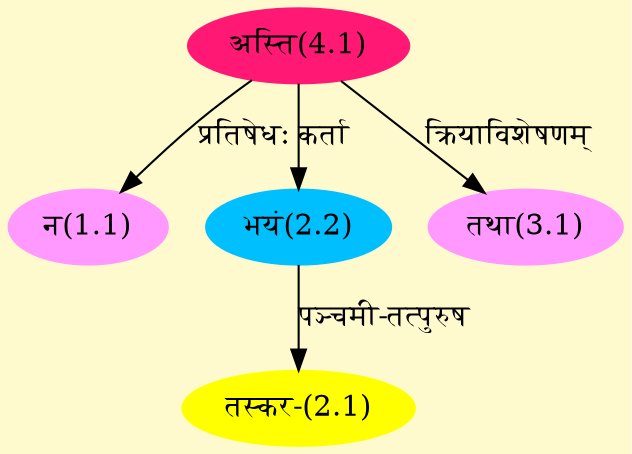 digraph G{
rankdir=BT;
 compound=true;
 bgcolor="lemonchiffon1";
Node1_1 [style=filled, color="#FF99FF" label = "न(1.1)"]
Node4_1 [style=filled, color="#FF1975" label = "अस्ति(4.1)"]
Node2_1 [style=filled, color="#FFFF00" label = "तस्कर-(2.1)"]
Node2_2 [style=filled, color="#00BFFF" label = "भयं(2.2)"]
Node3_1 [style=filled, color="#FF99FF" label = "तथा(3.1)"]
/* Start of Relations section */

Node1_1 -> Node4_1 [  label="प्रतिषेधः"  dir="back" ]
Node2_1 -> Node2_2 [  label="पञ्चमी-तत्पुरुष"  dir="back" ]
Node2_2 -> Node4_1 [  label="कर्ता"  dir="back" ]
Node3_1 -> Node4_1 [  label="क्रियाविशेषणम्"  dir="back" ]
}
